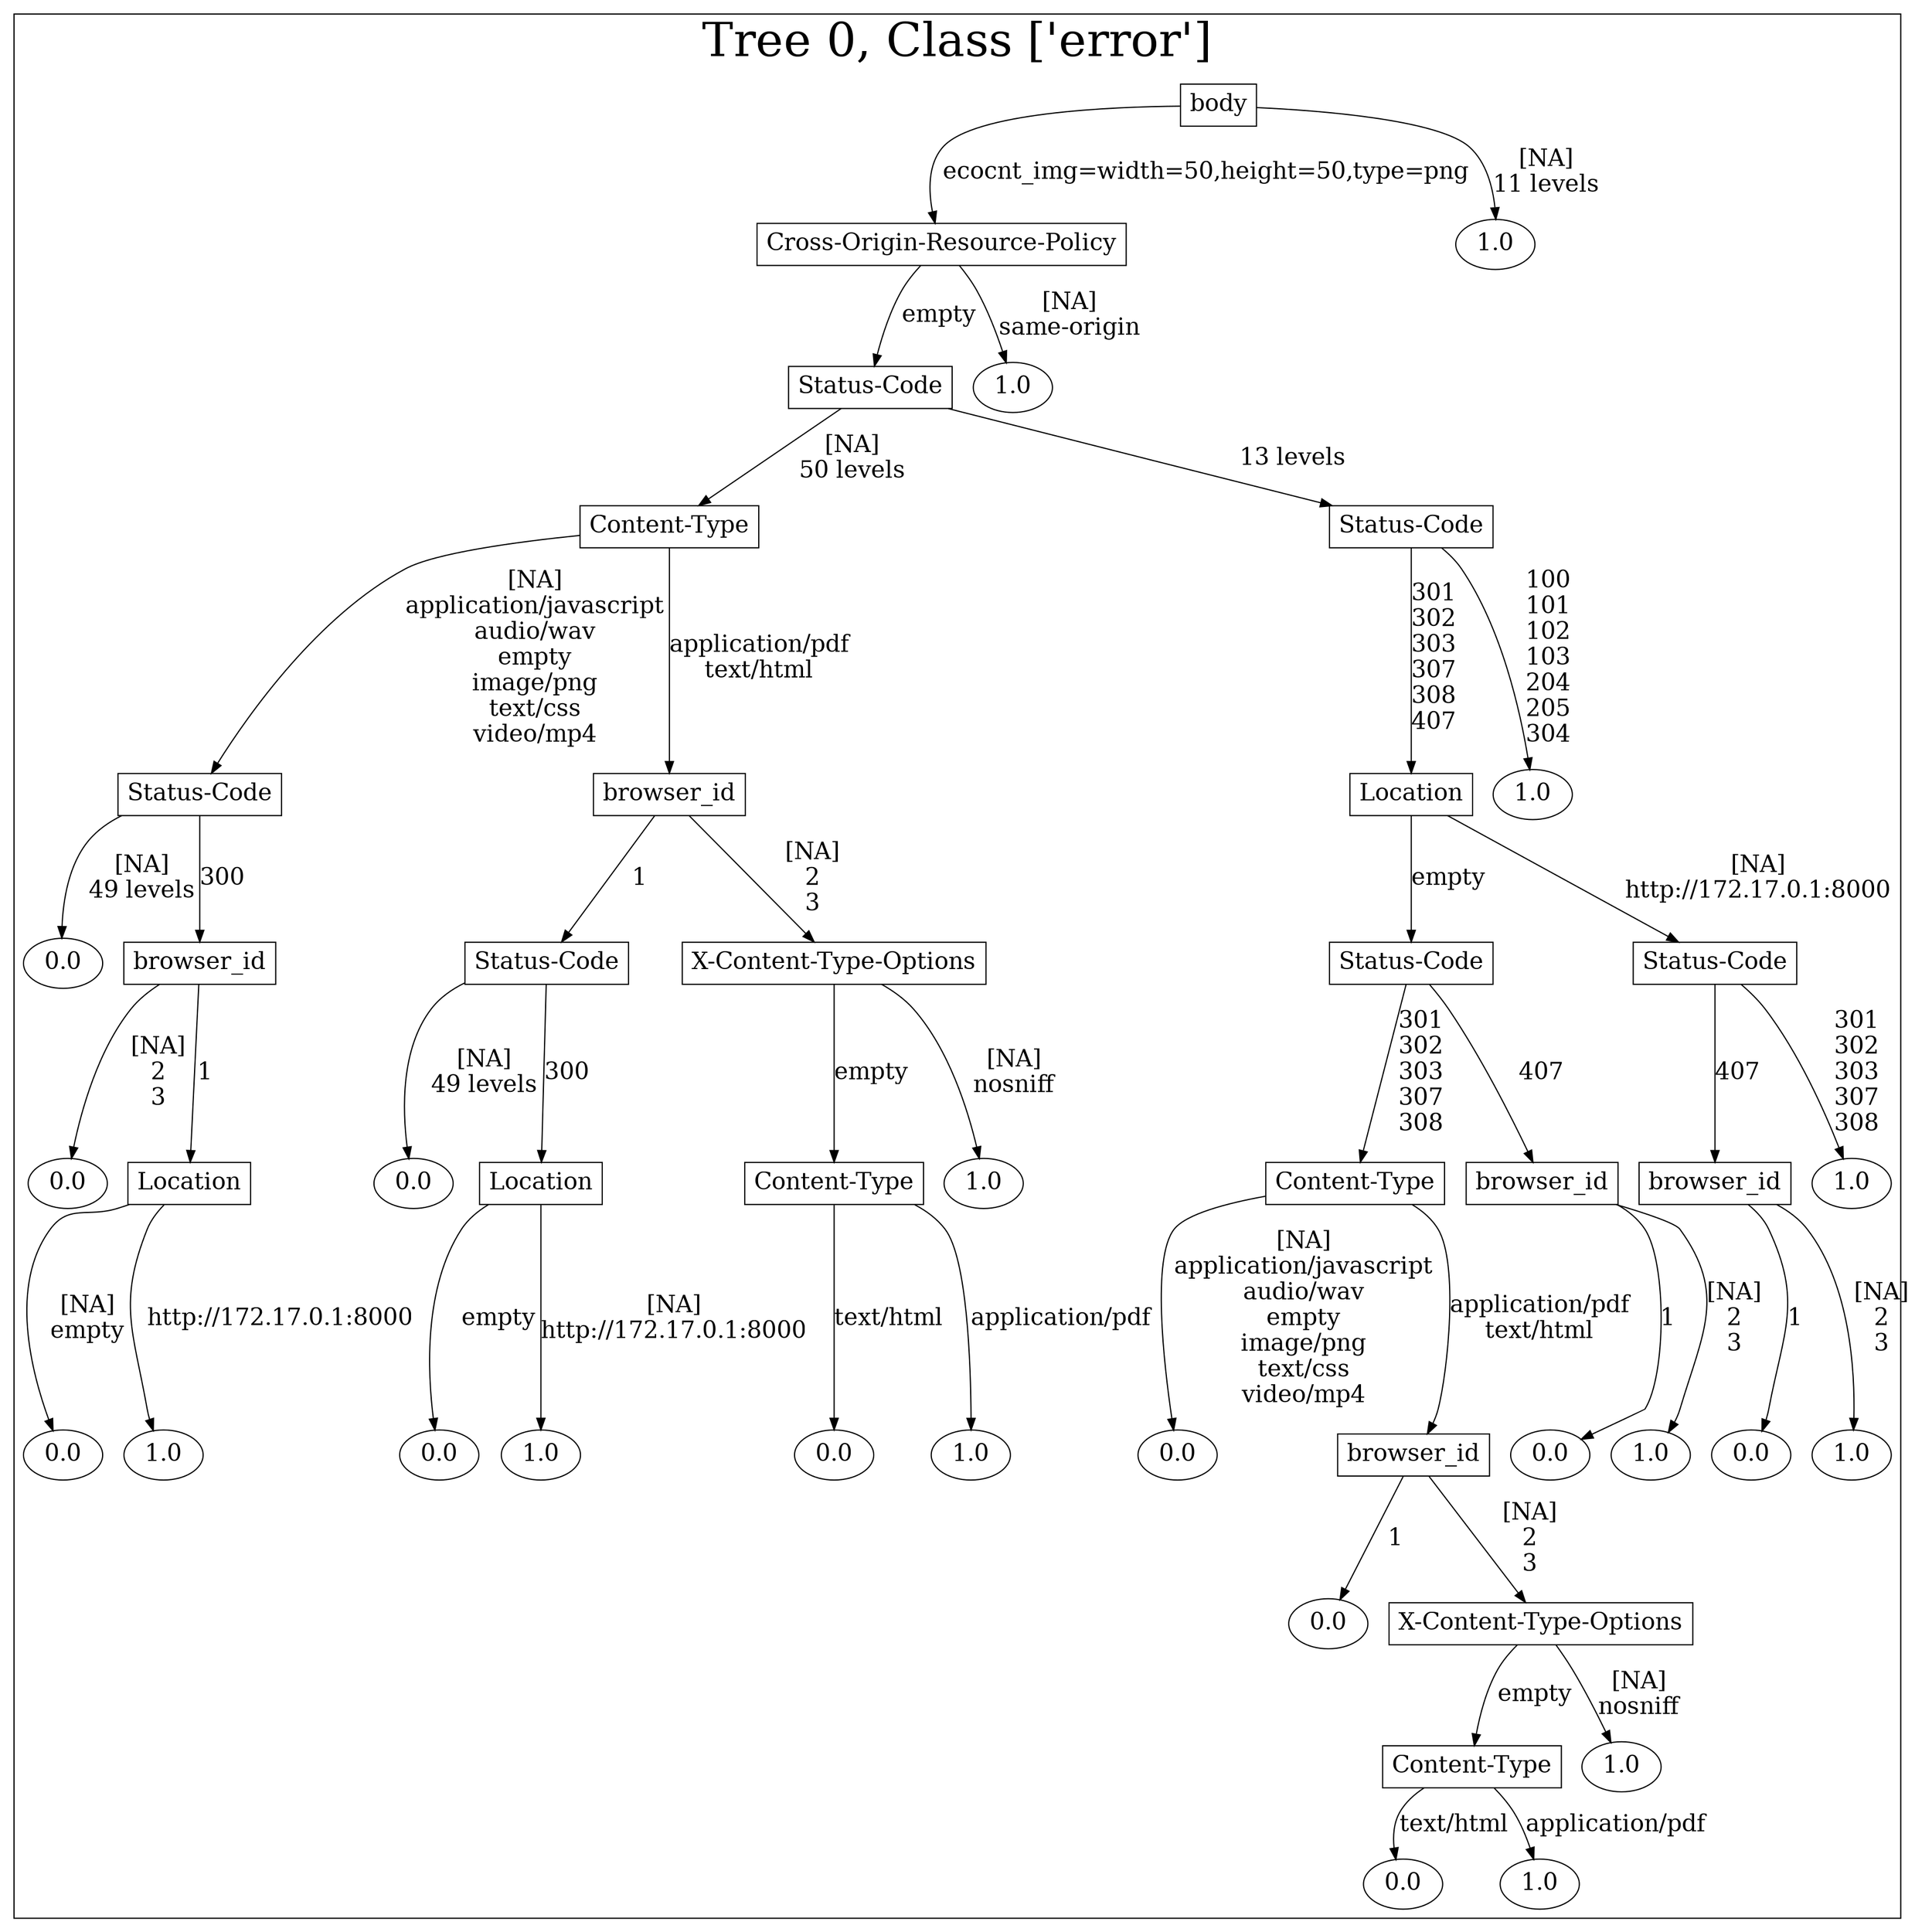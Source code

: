 /*
Generated by:
    http://https://github.com/h2oai/h2o-3/tree/master/h2o-genmodel/src/main/java/hex/genmodel/tools/PrintMojo.java
*/

/*
On a mac:

$ brew install graphviz
$ dot -Tpng file.gv -o file.png
$ open file.png
*/

digraph G {

subgraph cluster_0 {
/* Nodes */

/* Level 0 */
{
"SG_0_Node_0" [shape=box, fontsize=20, label="body"]
}

/* Level 1 */
{
"SG_0_Node_1" [shape=box, fontsize=20, label="Cross-Origin-Resource-Policy"]
"SG_0_Node_22" [fontsize=20, label="1.0"]
}

/* Level 2 */
{
"SG_0_Node_2" [shape=box, fontsize=20, label="Status-Code"]
"SG_0_Node_23" [fontsize=20, label="1.0"]
}

/* Level 3 */
{
"SG_0_Node_3" [shape=box, fontsize=20, label="Content-Type"]
"SG_0_Node_4" [shape=box, fontsize=20, label="Status-Code"]
}

/* Level 4 */
{
"SG_0_Node_5" [shape=box, fontsize=20, label="Status-Code"]
"SG_0_Node_6" [shape=box, fontsize=20, label="browser_id"]
"SG_0_Node_7" [shape=box, fontsize=20, label="Location"]
"SG_0_Node_24" [fontsize=20, label="1.0"]
}

/* Level 5 */
{
"SG_0_Node_25" [fontsize=20, label="0.0"]
"SG_0_Node_8" [shape=box, fontsize=20, label="browser_id"]
"SG_0_Node_9" [shape=box, fontsize=20, label="Status-Code"]
"SG_0_Node_10" [shape=box, fontsize=20, label="X-Content-Type-Options"]
"SG_0_Node_11" [shape=box, fontsize=20, label="Status-Code"]
"SG_0_Node_12" [shape=box, fontsize=20, label="Status-Code"]
}

/* Level 6 */
{
"SG_0_Node_26" [fontsize=20, label="0.0"]
"SG_0_Node_13" [shape=box, fontsize=20, label="Location"]
"SG_0_Node_27" [fontsize=20, label="0.0"]
"SG_0_Node_14" [shape=box, fontsize=20, label="Location"]
"SG_0_Node_15" [shape=box, fontsize=20, label="Content-Type"]
"SG_0_Node_28" [fontsize=20, label="1.0"]
"SG_0_Node_16" [shape=box, fontsize=20, label="Content-Type"]
"SG_0_Node_17" [shape=box, fontsize=20, label="browser_id"]
"SG_0_Node_18" [shape=box, fontsize=20, label="browser_id"]
"SG_0_Node_29" [fontsize=20, label="1.0"]
}

/* Level 7 */
{
"SG_0_Node_30" [fontsize=20, label="0.0"]
"SG_0_Node_31" [fontsize=20, label="1.0"]
"SG_0_Node_32" [fontsize=20, label="0.0"]
"SG_0_Node_33" [fontsize=20, label="1.0"]
"SG_0_Node_34" [fontsize=20, label="0.0"]
"SG_0_Node_35" [fontsize=20, label="1.0"]
"SG_0_Node_36" [fontsize=20, label="0.0"]
"SG_0_Node_19" [shape=box, fontsize=20, label="browser_id"]
"SG_0_Node_37" [fontsize=20, label="0.0"]
"SG_0_Node_38" [fontsize=20, label="1.0"]
"SG_0_Node_39" [fontsize=20, label="0.0"]
"SG_0_Node_40" [fontsize=20, label="1.0"]
}

/* Level 8 */
{
"SG_0_Node_41" [fontsize=20, label="0.0"]
"SG_0_Node_20" [shape=box, fontsize=20, label="X-Content-Type-Options"]
}

/* Level 9 */
{
"SG_0_Node_21" [shape=box, fontsize=20, label="Content-Type"]
"SG_0_Node_42" [fontsize=20, label="1.0"]
}

/* Level 10 */
{
"SG_0_Node_43" [fontsize=20, label="0.0"]
"SG_0_Node_44" [fontsize=20, label="1.0"]
}

/* Edges */
"SG_0_Node_0" -> "SG_0_Node_1" [fontsize=20, label="ecocnt_img=width=50,height=50,type=png
"]
"SG_0_Node_0" -> "SG_0_Node_22" [fontsize=20, label="[NA]
11 levels
"]
"SG_0_Node_1" -> "SG_0_Node_2" [fontsize=20, label="empty
"]
"SG_0_Node_1" -> "SG_0_Node_23" [fontsize=20, label="[NA]
same-origin
"]
"SG_0_Node_2" -> "SG_0_Node_3" [fontsize=20, label="[NA]
50 levels
"]
"SG_0_Node_2" -> "SG_0_Node_4" [fontsize=20, label="13 levels
"]
"SG_0_Node_4" -> "SG_0_Node_7" [fontsize=20, label="301
302
303
307
308
407
"]
"SG_0_Node_4" -> "SG_0_Node_24" [fontsize=20, label="100
101
102
103
204
205
304
"]
"SG_0_Node_7" -> "SG_0_Node_11" [fontsize=20, label="empty
"]
"SG_0_Node_7" -> "SG_0_Node_12" [fontsize=20, label="[NA]
http://172.17.0.1:8000
"]
"SG_0_Node_12" -> "SG_0_Node_18" [fontsize=20, label="407
"]
"SG_0_Node_12" -> "SG_0_Node_29" [fontsize=20, label="301
302
303
307
308
"]
"SG_0_Node_18" -> "SG_0_Node_39" [fontsize=20, label="1
"]
"SG_0_Node_18" -> "SG_0_Node_40" [fontsize=20, label="[NA]
2
3
"]
"SG_0_Node_11" -> "SG_0_Node_16" [fontsize=20, label="301
302
303
307
308
"]
"SG_0_Node_11" -> "SG_0_Node_17" [fontsize=20, label="407
"]
"SG_0_Node_17" -> "SG_0_Node_37" [fontsize=20, label="1
"]
"SG_0_Node_17" -> "SG_0_Node_38" [fontsize=20, label="[NA]
2
3
"]
"SG_0_Node_16" -> "SG_0_Node_36" [fontsize=20, label="[NA]
application/javascript
audio/wav
empty
image/png
text/css
video/mp4
"]
"SG_0_Node_16" -> "SG_0_Node_19" [fontsize=20, label="application/pdf
text/html
"]
"SG_0_Node_19" -> "SG_0_Node_41" [fontsize=20, label="1
"]
"SG_0_Node_19" -> "SG_0_Node_20" [fontsize=20, label="[NA]
2
3
"]
"SG_0_Node_20" -> "SG_0_Node_21" [fontsize=20, label="empty
"]
"SG_0_Node_20" -> "SG_0_Node_42" [fontsize=20, label="[NA]
nosniff
"]
"SG_0_Node_21" -> "SG_0_Node_43" [fontsize=20, label="text/html
"]
"SG_0_Node_21" -> "SG_0_Node_44" [fontsize=20, label="application/pdf
"]
"SG_0_Node_3" -> "SG_0_Node_5" [fontsize=20, label="[NA]
application/javascript
audio/wav
empty
image/png
text/css
video/mp4
"]
"SG_0_Node_3" -> "SG_0_Node_6" [fontsize=20, label="application/pdf
text/html
"]
"SG_0_Node_6" -> "SG_0_Node_9" [fontsize=20, label="1
"]
"SG_0_Node_6" -> "SG_0_Node_10" [fontsize=20, label="[NA]
2
3
"]
"SG_0_Node_10" -> "SG_0_Node_15" [fontsize=20, label="empty
"]
"SG_0_Node_10" -> "SG_0_Node_28" [fontsize=20, label="[NA]
nosniff
"]
"SG_0_Node_15" -> "SG_0_Node_34" [fontsize=20, label="text/html
"]
"SG_0_Node_15" -> "SG_0_Node_35" [fontsize=20, label="application/pdf
"]
"SG_0_Node_9" -> "SG_0_Node_27" [fontsize=20, label="[NA]
49 levels
"]
"SG_0_Node_9" -> "SG_0_Node_14" [fontsize=20, label="300
"]
"SG_0_Node_14" -> "SG_0_Node_32" [fontsize=20, label="empty
"]
"SG_0_Node_14" -> "SG_0_Node_33" [fontsize=20, label="[NA]
http://172.17.0.1:8000
"]
"SG_0_Node_5" -> "SG_0_Node_25" [fontsize=20, label="[NA]
49 levels
"]
"SG_0_Node_5" -> "SG_0_Node_8" [fontsize=20, label="300
"]
"SG_0_Node_8" -> "SG_0_Node_26" [fontsize=20, label="[NA]
2
3
"]
"SG_0_Node_8" -> "SG_0_Node_13" [fontsize=20, label="1
"]
"SG_0_Node_13" -> "SG_0_Node_30" [fontsize=20, label="[NA]
empty
"]
"SG_0_Node_13" -> "SG_0_Node_31" [fontsize=20, label="http://172.17.0.1:8000
"]

fontsize=40
label="Tree 0, Class ['error']"
}

}

